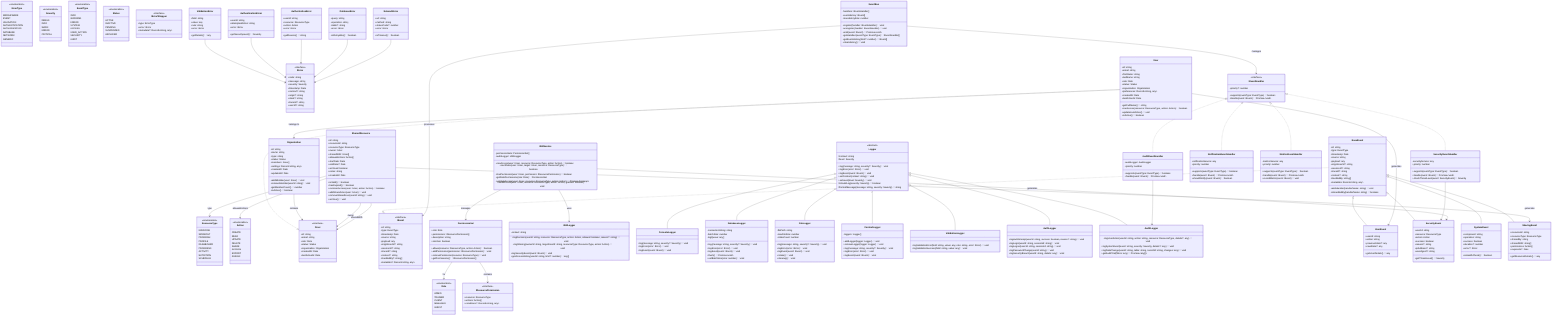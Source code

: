 classDiagram
    %% ===== ENUMS =====
    class Role {
        <<enumeration>>
        ADMIN
        TRAINER
        CLIENT
        MANAGER
        GUEST
    }
    
    class ResourceType {
        <<enumeration>>
        EXERCISE
        WORKOUT
        PROGRAM
        PROFILE
        DASHBOARD
        PROGRESS
        ACTIVITY
        NUTRITION
        SCHEDULE
    }
    
    class Action {
        <<enumeration>>
        CREATE
        READ
        UPDATE
        DELETE
        SHARE
        ACCESS
        EXPORT
        ASSIGN
    }
    
    class ErrorType {
        <<enumeration>>
        MIDDLEWARE
        EVENT
        VALIDATION
        AUTHENTICATION
        AUTHORIZATION
        DATABASE
        NETWORK
        GENERIC
    }
    
    class Severity {
        <<enumeration>>
        DEBUG
        INFO
        WARN
        ERROR
        CRITICAL
    }
    
    class EventType {
        <<enumeration>>
        INFO
        WARNING
        ERROR
        SYSTEM
        ACCESS
        USER_ACTION
        SECURITY
        AUDIT
    }
    
    class Status {
        <<enumeration>>
        ACTIVE
        INACTIVE
        PENDING
        SUSPENDED
        ARCHIVED
    }
    
    %% ===== CORE INTERFACES =====
    class IUser {
        <<interface>>
        +id: string
        +email: string
        +role: Role
        +status: Status
        +organization: Organization
        +createdAt: Date
        +lastActiveAt: Date
    }
    
    class IResourcePermission {
        <<interface>>
        +resource: ResourceType
        +actions: Action[]
        +conditions?: Record~string, any~
    }
    
    class IError {
        <<interface>>
        +code: string
        +message: string
        +severity: Severity
        +timestamp: Date
        +context?: string
        +origin?: string
        +stack?: string
        +traceId?: string
        +userId?: string
    }
    
    class IErrorWrapper {
        <<interface>>
        +type: ErrorType
        +error: IError
        +metadata?: Record~string, any~
    }
    
    class IEvent {
        <<interface>>
        +id: string
        +type: EventType
        +timestamp: Date
        +source: string
        +payload: any
        +originUserId?: string
        +sessionId?: string
        +traceId?: string
        +context?: string
        +handledBy?: string[]
        +metadata?: Record~string, any~
    }
    
    class IEventHandler {
        <<interface>>
        +supports(eventType: EventType): boolean
        +handle(event: IEvent): Promise~void~
        +priority?: number
    }
    
    %% ===== ORGANIZATION & USERS =====
    class Organization {
        +id: string
        +name: string
        +type: string
        +status: Status
        +members: IUser[]
        +settings: Record~string, any~
        +createdAt: Date
        +updatedAt: Date
        +addMember(user: IUser): void
        +removeMember(userId: string): void
        +getMemberCount(): number
        +isActive(): boolean
    }
    
    class User {
        +id: string
        +email: string
        +firstName: string
        +lastName: string
        +role: Role
        +status: Status
        +organization: Organization
        +preferences: Record~string, any~
        +createdAt: Date
        +lastActiveAt: Date
        +getFullName(): string
        +canAccess(resource: ResourceType, action: Action): boolean
        +updateLastActive(): void
        +isActive(): boolean
    }
    
    %% ===== PERMISSIONS & IAM =====
    class PermissionSet {
        +role: Role
        +permissions: IResourcePermission[]
        +description: string
        +isActive: boolean
        +allows(resource: ResourceType, action: Action): boolean
        +addPermission(permission: IResourcePermission): void
        +removePermission(resource: ResourceType): void
        +getPermissions(): IResourcePermission[]
    }
    
    class IAMService {
        -permissionSets: PermissionSet[]
        -auditLogger: IAMLogger
        +canAccess(user: IUser, resource: ResourceType, action: Action): boolean
        +canShare(user: IUser, target: IUser, resource: ResourceType): boolean
        +hasPermission(user: IUser, permission: IResourcePermission): boolean
        +getRolePermissions(role: Role): PermissionSet
        +validateAccess(user: IUser, resource: ResourceType, action: Action): Promise~boolean~
        +auditAccess(user: IUser, resource: ResourceType, action: Action, granted: boolean): void
    }
    
    class SharedResource {
        +id: string
        +resourceId: string
        +resourceType: ResourceType
        +owner: IUser
        +sharedWith: IUser[]
        +allowedActions: Action[]
        +startDate: Date
        +endDate?: Date
        +archived: boolean
        +notes: string
        +createdAt: Date
        +isValid(): boolean
        +hasExpired(): boolean
        +canUserAccess(user: IUser, action: Action): boolean
        +addSharedUser(user: IUser): void
        +removeSharedUser(userId: string): void
        +archive(): void
    }
    
    class IAMLogger {
        -context: string
        +logDecision(userId: string, resource: ResourceType, action: Action, allowed: boolean, reason?: string): void
        +logSharing(ownerId: string, targetUserId: string, resourceType: ResourceType, action: Action): void
        +logSecurityEvent(event: IEvent): void
        +getAccessHistory(userId: string, limit?: number): any[]
    }
    
    %% ===== LOGGER HIERARCHY =====
    class Logger {
        <<abstract>>
        #context: string
        #level: Severity
        +log(message: string, severity?: Severity): void
        +logError(error: IError): void
        +logEvent(event: IEvent): void
        +setContext(context: string): void
        +setLevel(level: Severity): void
        #shouldLog(severity: Severity): boolean
        #formatMessage(message: string, severity: Severity): string
    }
    
    class ConsoleLogger {
        +log(message: string, severity?: Severity): void
        +logError(error: IError): void
        +logEvent(event: IEvent): void
    }
    
    class DatabaseLogger {
        -connectionString: string
        -batchSize: number
        -logQueue: any[]
        +log(message: string, severity?: Severity): void
        +logError(error: IError): void
        +logEvent(event: IEvent): void
        +flush(): Promise~void~
        +setBatchSize(size: number): void
    }
    
    class FileLogger {
        -filePath: string
        -maxFileSize: number
        -rotateCount: number
        +log(message: string, severity?: Severity): void
        +logError(error: IError): void
        +logEvent(event: IEvent): void
        +rotate(): void
        +cleanup(): void
    }
    
    class ContextLogger {
        -loggers: Logger[]
        +addLogger(logger: Logger): void
        +removeLogger(logger: Logger): void
        +log(message: string, severity?: Severity): void
        +logError(error: IError): void
        +logEvent(event: IEvent): void
    }
    
    %% ===== SPECIALIZED LOGGERS =====
    class ValidationLogger {
        +logValidationError(field: string, value: any, rule: string, error: IError): void
        +logValidationSuccess(field: string, value: any): void
    }
    
    class AuthLogger {
        +logAuthAttempt(userId: string, success: boolean, reason?: string): void
        +logLogin(userId: string, sessionId: string): void
        +logLogout(userId: string, sessionId: string): void
        +logPasswordChange(userId: string): void
        +logSecurityBreach(userId: string, details: any): void
    }
    
    class AuditLogger {
        +logUserAction(userId: string, action: string, resource: ResourceType, details?: any): void
        +logSystemEvent(event: string, severity: Severity, details?: any): void
        +logDataChange(userId: string, table: string, recordId: string, changes: any): void
        +getAuditTrail(filters: any): Promise~any[]~
    }
    
    %% ===== ERROR TYPES =====
    class ValidationError {
        +field: string
        +value: any
        +rule: string
        +error: IError
        +getDetails(): any
    }
    
    class AuthenticationError {
        +userId: string
        +attemptedAction: string
        +error: IError
        +getSecurityLevel(): Severity
    }
    
    class AuthorizationError {
        +userId: string
        +resource: ResourceType
        +action: Action
        +error: IError
        +getReason(): string
    }
    
    class DatabaseError {
        +query: string
        +operation: string
        +table?: string
        +error: IError
        +isRetryable(): boolean
    }
    
    class NetworkError {
        +url: string
        +method: string
        +statusCode?: number
        +error: IError
        +isTimeout(): boolean
    }
    
    %% ===== EVENT BUS & EVENTS =====
    class EventBus {
        -handlers: IEventHandler[]
        -eventHistory: IEvent[]
        -maxHistorySize: number
        +register(handler: IEventHandler): void
        +unregister(handler: IEventHandler): void
        +emit(event: IEvent): Promise~void~
        +getHandlers(eventType: EventType): IEventHandler[]
        +getEventHistory(limit?: number): IEvent[]
        +clearHistory(): void
    }
    
    class BaseEvent {
        +id: string
        +type: EventType
        +timestamp: Date
        +source: string
        +payload: any
        +originUserId?: string
        +sessionId?: string
        +traceId?: string
        +context?: string
        +handledBy: string[]
        +metadata: Record~string, any~
        +addHandler(handlerName: string): void
        +isHandledBy(handlerName: string): boolean
    }
    
    class UserEvent {
        +userId: string
        +action: string
        +previousState?: any
        +newState?: any
        +getUserDetails(): any
    }
    
    class SecurityEvent {
        +userId: string
        +resource: ResourceType
        +action: Action
        +success: boolean
        +reason?: string
        +ipAddress?: string
        +userAgent?: string
        +getThreatLevel(): Severity
    }
    
    class SystemEvent {
        +component: string
        +operation: string
        +success: boolean
        +duration?: number
        +error?: IError
        +isHealthCheck(): boolean
    }
    
    class SharingEvent {
        +resourceId: string
        +resourceType: ResourceType
        +sharedBy: string
        +sharedWith: string[]
        +permissions: Action[]
        +expiresAt?: Date
        +getResourceDetails(): any
    }
    
    %% ===== EVENT HANDLERS =====
    class AuditEventHandler {
        -auditLogger: AuditLogger
        +supports(eventType: EventType): boolean
        +handle(event: IEvent): Promise~void~
        +priority: number
    }
    
    class SecurityEventHandler {
        -securityService: any
        +supports(eventType: EventType): boolean
        +handle(event: IEvent): Promise~void~
        +priority: number
        +checkThreatLevel(event: SecurityEvent): Severity
    }
    
    class NotificationEventHandler {
        -notificationService: any
        +supports(eventType: EventType): boolean
        +handle(event: IEvent): Promise~void~
        +priority: number
        +shouldNotify(event: IEvent): boolean
    }
    
    class MetricsEventHandler {
        -metricsService: any
        +supports(eventType: EventType): boolean
        +handle(event: IEvent): Promise~void~
        +priority: number
        +recordMetric(event: IEvent): void
    }
    
    %% ===== RELATIONSHIPS =====
    
    %% Core relationships
    User ..|> IUser
    Organization --> IUser : contains
    User --> Organization : belongs to
    
    %% Permission relationships
    PermissionSet --> Role : for
    PermissionSet --> IResourcePermission : contains
    IAMService --> PermissionSet : manages
    IAMService --> IAMLogger : uses
    
    %% Sharing relationships
    SharedResource --> IUser : owner
    SharedResource --> IUser : sharedWith
    SharedResource --> ResourceType : type
    SharedResource --> Action : allowedActions
    
    %% Logger hierarchy
    Logger <|-- ConsoleLogger
    Logger <|-- DatabaseLogger
    Logger <|-- FileLogger
    Logger <|-- ContextLogger
    Logger <|-- ValidationLogger
    Logger <|-- AuthLogger
    Logger <|-- AuditLogger
    
    %% Error relationships
    ValidationError --> IError
    AuthenticationError --> IError
    AuthorizationError --> IError
    DatabaseError --> IError
    NetworkError --> IError
    
    %% Event relationships
    BaseEvent ..|> IEvent
    BaseEvent <|-- UserEvent
    BaseEvent <|-- SecurityEvent
    BaseEvent <|-- SystemEvent
    BaseEvent <|-- SharingEvent
    
    %% Event handling
    EventBus --> IEventHandler : manages
    EventBus --> IEvent : processes
    
    IEventHandler <|.. AuditEventHandler
    IEventHandler <|.. SecurityEventHandler
    IEventHandler <|.. NotificationEventHandler
    IEventHandler <|.. MetricsEventHandler
    
    %% Event handler dependencies
    AuditEventHandler --> AuditLogger
    SecurityEventHandler --> SecurityEvent
    
    %% Cross-cutting relationships
    IAMService --> SecurityEvent : generates
    SharedResource --> SharingEvent : generates
    User --> UserEvent : generates